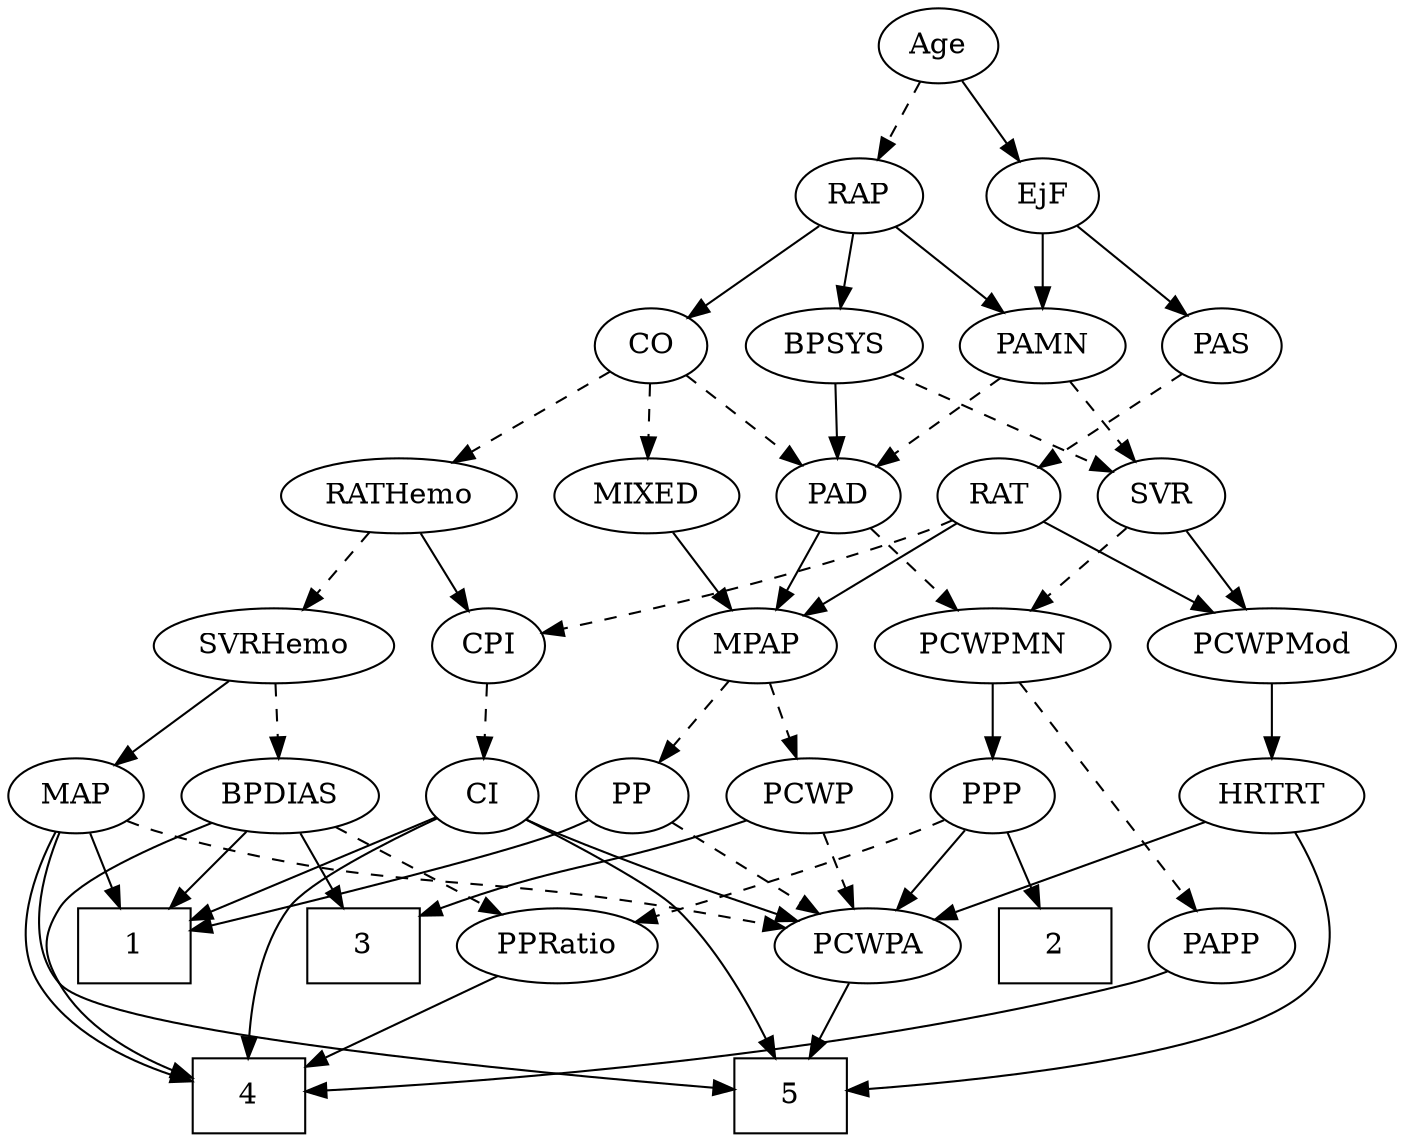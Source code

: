strict digraph {
	graph [bb="0,0,692.63,540"];
	node [label="\N"];
	1	[height=0.5,
		pos="370.63,90",
		shape=box,
		width=0.75];
	2	[height=0.5,
		pos="544.63,90",
		shape=box,
		width=0.75];
	3	[height=0.5,
		pos="42.633,90",
		shape=box,
		width=0.75];
	4	[height=0.5,
		pos="179.63,18",
		shape=box,
		width=0.75];
	5	[height=0.5,
		pos="547.63,18",
		shape=box,
		width=0.75];
	Age	[height=0.5,
		pos="470.63,522",
		width=0.75];
	EjF	[height=0.5,
		pos="516.63,450",
		width=0.75];
	Age -> EjF	[pos="e,506.24,466.82 481.07,505.12 486.83,496.34 494.12,485.26 500.59,475.42",
		style=solid];
	RAP	[height=0.5,
		pos="434.63,450",
		width=0.77632];
	Age -> RAP	[pos="e,443.19,467.63 462.28,504.76 457.98,496.4 452.64,486.02 447.8,476.61",
		style=dashed];
	PAS	[height=0.5,
		pos="597.63,378",
		width=0.75];
	EjF -> PAS	[pos="e,581.66,392.8 532.64,435.17 544.4,425.01 560.57,411.03 573.84,399.56",
		style=solid];
	PAMN	[height=0.5,
		pos="516.63,378",
		width=1.011];
	EjF -> PAMN	[pos="e,516.63,396.1 516.63,431.7 516.63,423.98 516.63,414.71 516.63,406.11",
		style=solid];
	BPSYS	[height=0.5,
		pos="424.63,378",
		width=1.0471];
	RAP -> BPSYS	[pos="e,427.1,396.28 432.21,432.05 431.11,424.35 429.78,415.03 428.54,406.36",
		style=solid];
	CO	[height=0.5,
		pos="341.63,378",
		width=0.75];
	RAP -> CO	[pos="e,359.05,392.11 417.14,435.83 403.11,425.27 383.22,410.3 367.37,398.37",
		style=solid];
	RAP -> PAMN	[pos="e,499.05,394.01 450.83,435.17 462.35,425.34 478.05,411.93 491.23,400.69",
		style=solid];
	MIXED	[height=0.5,
		pos="345.63,306",
		width=1.1193];
	MPAP	[height=0.5,
		pos="345.63,234",
		width=0.97491];
	MIXED -> MPAP	[pos="e,345.63,252.1 345.63,287.7 345.63,279.98 345.63,270.71 345.63,262.11",
		style=solid];
	PP	[height=0.5,
		pos="388.63,162",
		width=0.75];
	MPAP -> PP	[pos="e,378.81,178.99 355.82,216.41 361.09,207.83 367.63,197.19 373.48,187.67",
		style=dashed];
	PCWP	[height=0.5,
		pos="190.63,162",
		width=0.97491];
	MPAP -> PCWP	[pos="e,216.01,174.46 320.04,221.44 294.16,209.75 253.99,191.61 225.27,178.64",
		style=dashed];
	PAD	[height=0.5,
		pos="432.63,306",
		width=0.79437];
	BPSYS -> PAD	[pos="e,430.68,324.1 426.61,359.7 427.49,351.98 428.55,342.71 429.53,334.11",
		style=solid];
	SVR	[height=0.5,
		pos="513.63,306",
		width=0.77632];
	BPSYS -> SVR	[pos="e,496.59,320.4 443.51,362.15 456.64,351.82 474.3,337.93 488.61,326.68",
		style=dashed];
	PAD -> MPAP	[pos="e,363.68,249.52 415.44,291.17 402.94,281.11 385.8,267.32 371.63,255.91",
		style=solid];
	PCWPMN	[height=0.5,
		pos="448.63,234",
		width=1.3902];
	PAD -> PCWPMN	[pos="e,444.68,252.28 436.51,288.05 438.29,280.26 440.44,270.82 442.44,262.08",
		style=dashed];
	CO -> MIXED	[pos="e,344.66,324.1 342.62,359.7 343.06,351.98 343.59,342.71 344.08,334.11",
		style=dashed];
	CO -> PAD	[pos="e,415.28,320.35 358.75,363.83 372.39,353.34 391.7,338.49 407.15,326.6",
		style=dashed];
	RATHemo	[height=0.5,
		pos="237.63,306",
		width=1.3721];
	CO -> RATHemo	[pos="e,260.05,322.09 323.04,364.49 307.88,354.28 286.14,339.65 268.39,327.7",
		style=dashed];
	RAT	[height=0.5,
		pos="592.63,306",
		width=0.75827];
	PAS -> RAT	[pos="e,593.85,324.1 596.4,359.7 595.85,351.98 595.18,342.71 594.57,334.11",
		style=dashed];
	PAMN -> PAD	[pos="e,449.28,320.87 498.82,362.15 486.69,352.05 470.49,338.55 457.15,327.43",
		style=dashed];
	PAMN -> SVR	[pos="e,514.37,324.1 515.89,359.7 515.56,351.98 515.16,342.71 514.79,334.11",
		style=dashed];
	CPI	[height=0.5,
		pos="543.63,234",
		width=0.75];
	RATHemo -> CPI	[pos="e,523.08,245.88 274.29,293.75 281.65,291.69 289.36,289.66 296.63,288 389.37,266.8 416.89,280.58 507.63,252 509.56,251.39 511.52,\
250.7 513.47,249.96",
		style=solid];
	SVRHemo	[height=0.5,
		pos="237.63,234",
		width=1.3902];
	RATHemo -> SVRHemo	[pos="e,237.63,252.1 237.63,287.7 237.63,279.98 237.63,270.71 237.63,262.11",
		style=dashed];
	CI	[height=0.5,
		pos="543.63,162",
		width=0.75];
	CPI -> CI	[pos="e,543.63,180.1 543.63,215.7 543.63,207.98 543.63,198.71 543.63,190.11",
		style=dashed];
	RAT -> MPAP	[pos="e,372.4,246.07 570.65,295.31 564.27,292.71 557.24,290.06 550.63,288 480.64,266.17 459.8,273.27 389.63,252 387.08,251.22 384.46,250.37 \
381.83,249.47",
		style=solid];
	RAT -> CPI	[pos="e,554.48,250.49 581.76,289.46 575.48,280.49 567.45,269.02 560.38,258.92",
		style=dashed];
	PCWPMod	[height=0.5,
		pos="640.63,234",
		width=1.4443];
	RAT -> PCWPMod	[pos="e,629.11,251.8 603.52,289.12 609.37,280.59 616.71,269.89 623.32,260.25",
		style=solid];
	SVR -> PCWPMod	[pos="e,614.22,249.56 534.32,293.6 553.47,283.04 582.35,267.13 605.17,254.55",
		style=solid];
	SVR -> PCWPMN	[pos="e,463.76,251.29 499.85,290.15 491.41,281.07 480.43,269.24 470.8,258.87",
		style=dashed];
	HRTRT	[height=0.5,
		pos="640.63,162",
		width=1.1013];
	PCWPMod -> HRTRT	[pos="e,640.63,180.1 640.63,215.7 640.63,207.98 640.63,198.71 640.63,190.11",
		style=solid];
	PCWPA	[height=0.5,
		pos="457.63,90",
		width=1.1555];
	PCWPA -> 5	[pos="e,525.61,36.127 477.16,73.811 488.98,64.621 504.29,52.713 517.62,42.345",
		style=solid];
	PPP	[height=0.5,
		pos="460.63,162",
		width=0.75];
	PCWPMN -> PPP	[pos="e,457.7,180.1 451.6,215.7 452.92,207.98 454.51,198.71 455.98,190.11",
		style=solid];
	PAPP	[height=0.5,
		pos="119.63,90",
		width=0.88464];
	PCWPMN -> PAPP	[pos="e,146.03,100.32 410.86,222.11 361,207.66 278.76,183.55 272.63,180 252.51,168.33 253.9,157.04 234.63,144 209.94,127.29 179.14,113.41 \
155.62,104.05",
		style=dashed];
	BPDIAS	[height=0.5,
		pos="95.633,162",
		width=1.1735];
	SVRHemo -> BPDIAS	[pos="e,122.54,176.26 209.24,219 186.95,208.01 155.76,192.64 131.7,180.78",
		style=dashed];
	MAP	[height=0.5,
		pos="312.63,162",
		width=0.84854];
	SVRHemo -> MAP	[pos="e,296.86,177.72 255.03,216.76 265.29,207.18 278.42,194.94 289.54,184.55",
		style=solid];
	BPDIAS -> 1	[pos="e,343.44,97.29 127.33,149.95 133.69,147.87 140.35,145.79 146.63,144 164.49,138.92 274.47,113.29 333.41,99.616",
		style=solid];
	BPDIAS -> 3	[pos="e,55.598,108.12 83.34,144.76 76.907,136.27 68.888,125.68 61.672,116.15",
		style=solid];
	BPDIAS -> 4	[pos="e,152.49,18.211 62.373,150.64 42.367,142.49 18.541,128.95 6.6328,108 -1.2734,94.09 -2.8806,84.864 6.6328,72 37.732,29.946 101.56,\
20.176 142.39,18.485",
		style=solid];
	PPRatio	[height=0.5,
		pos="247.63,90",
		width=1.1013];
	BPDIAS -> PPRatio	[pos="e,220.82,103.35 123.16,148.32 147.95,136.9 184.56,120.05 211.67,107.56",
		style=dashed];
	MAP -> 1	[pos="e,356.17,108.46 325.5,145.46 332.6,136.91 341.58,126.07 349.65,116.32",
		style=solid];
	MAP -> 4	[pos="e,178.96,36.31 288.22,151.02 256.55,137.87 204.64,115.53 198.63,108 184.82,90.672 180.44,65.617 179.3,46.502",
		style=solid];
	MAP -> 5	[pos="e,520.4,22.269 311.94,143.74 312.13,123.72 315.63,91.035 334.63,72 359.11,47.49 456.22,31.064 510.48,23.601",
		style=solid];
	MAP -> PCWPA	[pos="e,430.82,103.94 335.61,149.91 358.75,138.74 394.8,121.34 421.72,108.34",
		style=dashed];
	PP -> 1	[pos="e,375.08,108.28 384.28,144.05 382.27,136.26 379.84,126.82 377.6,118.08",
		style=solid];
	PP -> PCWPA	[pos="e,441.91,106.95 402.93,146.5 412.08,137.22 424.15,124.97 434.63,114.34",
		style=dashed];
	PPP -> 2	[pos="e,524.02,108.18 476.83,147.5 487.96,138.23 503.05,125.66 516.16,114.73",
		style=solid];
	PPP -> PCWPA	[pos="e,458.37,108.1 459.89,143.7 459.56,135.98 459.16,126.71 458.79,118.11",
		style=solid];
	PPP -> PPRatio	[pos="e,281.41,99.492 439.54,150.39 434.7,148.14 429.54,145.88 424.63,144 380.01,126.89 327.37,111.75 291.17,102.07",
		style=dashed];
	PPRatio -> 4	[pos="e,196.43,36.292 232.2,73.116 223.71,64.373 212.99,53.334 203.44,43.51",
		style=solid];
	PCWP -> 3	[pos="e,69.873,103.88 165.53,149.13 141.77,137.89 105.85,120.9 78.969,108.19",
		style=solid];
	PCWP -> PCWPA	[pos="e,426.2,101.92 222.32,154.07 264.62,144.63 341.71,126.75 406.63,108 409.82,107.08 413.1,106.09 416.39,105.06",
		style=dashed];
	CI -> 1	[pos="e,397.66,104.02 520.16,152.5 494.47,143.08 451.95,127.12 406.99,108.01",
		style=solid];
	CI -> 4	[pos="e,206.77,20.548 558.2,146.52 575.56,127.53 599.94,94.021 580.63,72 556.79,44.8 311.6,27.053 216.78,21.161",
		style=solid];
	CI -> 5	[pos="e,574.87,32.991 565.47,151.27 582.06,142.56 603.66,128.06 613.63,108 620.76,93.673 620.55,86.427 613.63,72 607.14,58.458 595.31,\
47.282 583.45,38.741",
		style=solid];
	CI -> PCWPA	[pos="e,476.25,106.16 527.05,147.5 514.89,137.61 498.13,123.96 484.13,112.56",
		style=solid];
	PAPP -> 4	[pos="e,164.67,36.461 132.95,73.465 140.29,64.906 149.57,54.069 157.93,44.32",
		style=solid];
	HRTRT -> 5	[pos="e,574.72,29.217 642.6,143.85 643.91,124.82 643.36,93.897 629.63,72 618.92,54.914 600.46,42.262 583.76,33.613",
		style=solid];
	HRTRT -> PCWPA	[pos="e,487.88,102.57 611.23,149.75 580.42,137.97 531.84,119.38 497.57,106.28",
		style=solid];
}
